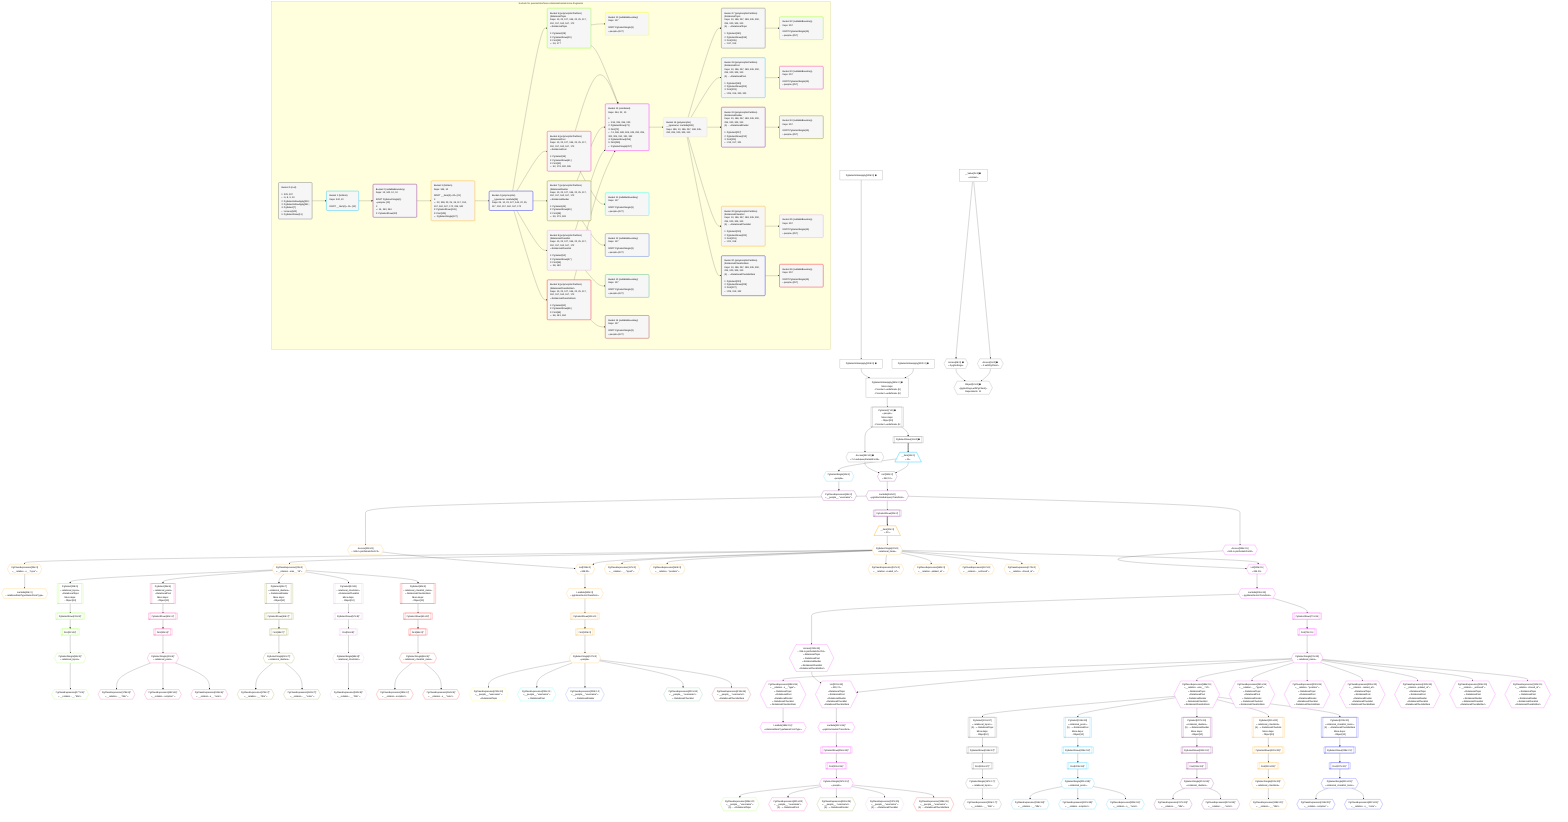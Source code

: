 %%{init: {'themeVariables': { 'fontSize': '12px'}}}%%
graph TD
    classDef path fill:#eee,stroke:#000,color:#000
    classDef plan fill:#fff,stroke-width:1px,color:#000
    classDef itemplan fill:#fff,stroke-width:2px,color:#000
    classDef unbatchedplan fill:#dff,stroke-width:1px,color:#000
    classDef sideeffectplan fill:#fcc,stroke-width:2px,color:#000
    classDef bucket fill:#f6f6f6,color:#000,stroke-width:2px,text-align:left

    subgraph "Buckets for queries/interfaces-relational/nested-more-fragments"
    Bucket0("Bucket 0 (root)<br /><br />1: 329, 337<br />ᐳ: 6, 8, 9, 10<br />2: PgSelectInlineApply[333]<br />3: PgSelectInlineApply[341]<br />4: PgSelect[7]<br />ᐳ: Access[342]<br />5: PgSelectRows[11]"):::bucket
    Bucket1("Bucket 1 (listItem)<br />Deps: 342, 10<br /><br />ROOT __Item{1}ᐸ11ᐳ[12]"):::bucket
    Bucket2("Bucket 2 (nullableBoundary)<br />Deps: 13, 342, 12, 10<br /><br />ROOT PgSelectSingle{1}ᐸpeopleᐳ[13]<br />1: <br />ᐳ: 14, 343, 344<br />2: PgSelectRows[20]"):::bucket
    Bucket3("Bucket 3 (listItem)<br />Deps: 344, 10<br /><br />ROOT __Item{3}ᐸ20ᐳ[21]<br />1: <br />ᐳ: 22, 338, 23, 25, 26, 117, 152, 157, 162, 167, 172, 339, 340<br />2: PgSelectRows[126]<br />3: First[125]<br />ᐳ: PgSelectSingle[127]"):::bucket
    Bucket4("Bucket 4 (polymorphic)<br />__typename: Lambda[26]<br />Deps: 26, 10, 23, 127, 344, 22, 25, 117, 152, 157, 162, 167, 172"):::bucket
    Bucket5("Bucket 5 (polymorphicPartition)<br />|RelationalTopic<br />Deps: 10, 23, 127, 344, 22, 25, 117, 152, 157, 162, 167, 172<br />ᐳRelationalTopic<br /><br />1: PgSelect[28]<br />2: PgSelectRows[33]<br />3: First[32]<br />ᐳ: 34, 177"):::bucket
    Bucket6("Bucket 6 (polymorphicPartition)<br />|RelationalPost<br />Deps: 10, 23, 127, 344, 22, 25, 117, 152, 157, 162, 167, 172<br />ᐳRelationalPost<br /><br />1: PgSelect[36]<br />2: PgSelectRows[41]<br />3: First[40]<br />ᐳ: 42, 178, 182, 185"):::bucket
    Bucket7("Bucket 7 (polymorphicPartition)<br />|RelationalDivider<br />Deps: 10, 23, 127, 344, 22, 25, 117, 152, 157, 162, 167, 172<br />ᐳRelationalDivider<br /><br />1: PgSelect[44]<br />2: PgSelectRows[49]<br />3: First[48]<br />ᐳ: 50, 179, 183"):::bucket
    Bucket8("Bucket 8 (polymorphicPartition)<br />|RelationalChecklist<br />Deps: 10, 23, 127, 344, 22, 25, 117, 152, 157, 162, 167, 172<br />ᐳRelationalChecklist<br /><br />1: PgSelect[52]<br />2: PgSelectRows[57]<br />3: First[56]<br />ᐳ: 58, 180"):::bucket
    Bucket9("Bucket 9 (polymorphicPartition)<br />|RelationalChecklistItem<br />Deps: 10, 23, 127, 344, 22, 25, 117, 152, 157, 162, 167, 172<br />ᐳRelationalChecklistItem<br /><br />1: PgSelect[60]<br />2: PgSelectRows[65]<br />3: First[64]<br />ᐳ: 66, 181, 184"):::bucket
    Bucket10("Bucket 10 (nullableBoundary)<br />Deps: 127<br /><br />ROOT PgSelectSingle{3}ᐸpeopleᐳ[127]"):::bucket
    Bucket11("Bucket 11 (nullableBoundary)<br />Deps: 127<br /><br />ROOT PgSelectSingle{3}ᐸpeopleᐳ[127]"):::bucket
    Bucket12("Bucket 12 (nullableBoundary)<br />Deps: 127<br /><br />ROOT PgSelectSingle{3}ᐸpeopleᐳ[127]"):::bucket
    Bucket13("Bucket 13 (nullableBoundary)<br />Deps: 127<br /><br />ROOT PgSelectSingle{3}ᐸpeopleᐳ[127]"):::bucket
    Bucket14("Bucket 14 (nullableBoundary)<br />Deps: 127<br /><br />ROOT PgSelectSingle{3}ᐸpeopleᐳ[127]"):::bucket
    Bucket15("Bucket 15 (combined)<br />Deps: 344, 22, 10<br /><br />1: <br />ᐳ: 334, 335, 336, 330<br />2: PgSelectRows[73]<br />3: First[72]<br />ᐳ: 74, 186, 188, 189, 245, 290, 295, 300, 305, 310, 331, 332<br />4: PgSelectRows[256]<br />5: First[255]<br />ᐳ: PgSelectSingle[257]"):::bucket
    Bucket16("Bucket 16 (polymorphic)<br />__typename: Lambda[189]<br />Deps: 189, 10, 186, 257, 188, 245, 290, 295, 300, 305, 310"):::bucket
    Bucket17("Bucket 17 (polymorphicPartition)<br />|RelationalTopic<br />Deps: 10, 186, 257, 188, 245, 290, 295, 300, 305, 310<br />(5) ...ᐳRelationalTopic<br /><br />1: PgSelect[191]<br />2: PgSelectRows[196]<br />3: First[195]<br />ᐳ: 197, 315"):::bucket
    Bucket18("Bucket 18 (polymorphicPartition)<br />|RelationalPost<br />Deps: 10, 186, 257, 188, 245, 290, 295, 300, 305, 310<br />(5) ...ᐳRelationalPost<br /><br />1: PgSelect[199]<br />2: PgSelectRows[204]<br />3: First[203]<br />ᐳ: 205, 316, 320, 323"):::bucket
    Bucket19("Bucket 19 (polymorphicPartition)<br />|RelationalDivider<br />Deps: 10, 186, 257, 188, 245, 290, 295, 300, 305, 310<br />(5) ...ᐳRelationalDivider<br /><br />1: PgSelect[207]<br />2: PgSelectRows[212]<br />3: First[211]<br />ᐳ: 213, 317, 321"):::bucket
    Bucket20("Bucket 20 (polymorphicPartition)<br />|RelationalChecklist<br />Deps: 10, 186, 257, 188, 245, 290, 295, 300, 305, 310<br />(5) ...ᐳRelationalChecklist<br /><br />1: PgSelect[215]<br />2: PgSelectRows[220]<br />3: First[219]<br />ᐳ: 221, 318"):::bucket
    Bucket21("Bucket 21 (polymorphicPartition)<br />|RelationalChecklistItem<br />Deps: 10, 186, 257, 188, 245, 290, 295, 300, 305, 310<br />(5) ...ᐳRelationalChecklistItem<br /><br />1: PgSelect[223]<br />2: PgSelectRows[228]<br />3: First[227]<br />ᐳ: 229, 319, 322"):::bucket
    Bucket22("Bucket 22 (nullableBoundary)<br />Deps: 257<br /><br />ROOT PgSelectSingle{15}ᐸpeopleᐳ[257]"):::bucket
    Bucket23("Bucket 23 (nullableBoundary)<br />Deps: 257<br /><br />ROOT PgSelectSingle{15}ᐸpeopleᐳ[257]"):::bucket
    Bucket24("Bucket 24 (nullableBoundary)<br />Deps: 257<br /><br />ROOT PgSelectSingle{15}ᐸpeopleᐳ[257]"):::bucket
    Bucket25("Bucket 25 (nullableBoundary)<br />Deps: 257<br /><br />ROOT PgSelectSingle{15}ᐸpeopleᐳ[257]"):::bucket
    Bucket26("Bucket 26 (nullableBoundary)<br />Deps: 257<br /><br />ROOT PgSelectSingle{15}ᐸpeopleᐳ[257]"):::bucket
    end
    Bucket0 --> Bucket1
    Bucket1 --> Bucket2
    Bucket2 --> Bucket3
    Bucket3 --> Bucket4
    Bucket4 --> Bucket5 & Bucket6 & Bucket7 & Bucket8 & Bucket9
    Bucket5 --> Bucket10 & Bucket15
    Bucket6 --> Bucket11 & Bucket15
    Bucket7 --> Bucket12 & Bucket15
    Bucket8 --> Bucket13 & Bucket15
    Bucket9 --> Bucket14 & Bucket15
    Bucket15 --> Bucket16
    Bucket16 --> Bucket17 & Bucket18 & Bucket19 & Bucket20 & Bucket21
    Bucket17 --> Bucket22
    Bucket18 --> Bucket23
    Bucket19 --> Bucket24
    Bucket20 --> Bucket25
    Bucket21 --> Bucket26

    %% plan dependencies
    PgSelectInlineApply341["PgSelectInlineApply[341∈0] ➊<br />More deps:<br />- Constantᐸundefinedᐳ[6]<br />- Constantᐸundefinedᐳ[6]"]:::plan
    PgSelectInlineApply333["PgSelectInlineApply[333∈0] ➊"]:::plan
    PgSelectInlineApply337["PgSelectInlineApply[337∈0] ➊"]:::plan
    PgSelectInlineApply333 & PgSelectInlineApply337 --> PgSelectInlineApply341
    PgSelect7[["PgSelect[7∈0] ➊<br />ᐸpeopleᐳ<br />More deps:<br />- Object[10]<br />- Constantᐸundefinedᐳ[6]"]]:::plan
    PgSelectInlineApply341 --> PgSelect7
    Object10{{"Object[10∈0] ➊<br />ᐸ{pgSettings,withPgClient}ᐳ<br />Dependents: 11"}}:::plan
    Access8{{"Access[8∈0] ➊<br />ᐸ2.pgSettingsᐳ"}}:::plan
    Access9{{"Access[9∈0] ➊<br />ᐸ2.withPgClientᐳ"}}:::plan
    Access8 & Access9 --> Object10
    __Value2["__Value[2∈0] ➊<br />ᐸcontextᐳ"]:::plan
    __Value2 --> Access8
    __Value2 --> Access9
    PgSelectRows11[["PgSelectRows[11∈0] ➊"]]:::plan
    PgSelect7 --> PgSelectRows11
    PgSelectInlineApply329["PgSelectInlineApply[329∈0] ➊"]:::plan
    PgSelectInlineApply329 --> PgSelectInlineApply333
    Access342{{"Access[342∈0] ➊<br />ᐸ7.m.subqueryDetailsFor16ᐳ"}}:::plan
    PgSelect7 --> Access342
    __Item12[/"__Item[12∈1]<br />ᐸ11ᐳ"\]:::itemplan
    PgSelectRows11 ==> __Item12
    PgSelectSingle13{{"PgSelectSingle[13∈1]<br />ᐸpeopleᐳ"}}:::plan
    __Item12 --> PgSelectSingle13
    List343{{"List[343∈2]<br />ᐸ342,12ᐳ"}}:::plan
    Access342 & __Item12 --> List343
    PgClassExpression14{{"PgClassExpression[14∈2]<br />ᐸ__people__.”username”ᐳ"}}:::plan
    PgSelectSingle13 --> PgClassExpression14
    PgSelectRows20[["PgSelectRows[20∈2]"]]:::plan
    Lambda344{{"Lambda[344∈2]<br />ᐸpgInlineViaSubqueryTransformᐳ"}}:::plan
    Lambda344 --> PgSelectRows20
    List343 --> Lambda344
    List339{{"List[339∈3]<br />ᐸ338,22ᐳ"}}:::plan
    Access338{{"Access[338∈3]<br />ᐸ344.m.joinDetailsFor123ᐳ"}}:::plan
    PgSelectSingle22{{"PgSelectSingle[22∈3]<br />ᐸrelational_itemsᐳ"}}:::plan
    Access338 & PgSelectSingle22 --> List339
    __Item21[/"__Item[21∈3]<br />ᐸ20ᐳ"\]:::itemplan
    PgSelectRows20 ==> __Item21
    __Item21 --> PgSelectSingle22
    PgClassExpression23{{"PgClassExpression[23∈3]<br />ᐸ__relation...ems__.”id”ᐳ"}}:::plan
    PgSelectSingle22 --> PgClassExpression23
    PgClassExpression25{{"PgClassExpression[25∈3]<br />ᐸ__relation...s__.”type”ᐳ"}}:::plan
    PgSelectSingle22 --> PgClassExpression25
    Lambda26{{"Lambda[26∈3]<br />ᐸrelationalItemTypeNameFromTypeᐳ"}}:::plan
    PgClassExpression25 --> Lambda26
    PgClassExpression117{{"PgClassExpression[117∈3]<br />ᐸ__relation...__.”type2”ᐳ"}}:::plan
    PgSelectSingle22 --> PgClassExpression117
    First125[["First[125∈3]"]]:::plan
    PgSelectRows126[["PgSelectRows[126∈3]"]]:::plan
    PgSelectRows126 --> First125
    Lambda340{{"Lambda[340∈3]<br />ᐸpgInlineViaJoinTransformᐳ"}}:::plan
    Lambda340 --> PgSelectRows126
    PgSelectSingle127{{"PgSelectSingle[127∈3]<br />ᐸpeopleᐳ"}}:::plan
    First125 --> PgSelectSingle127
    PgClassExpression152{{"PgClassExpression[152∈3]<br />ᐸ__relation...”position”ᐳ"}}:::plan
    PgSelectSingle22 --> PgClassExpression152
    PgClassExpression157{{"PgClassExpression[157∈3]<br />ᐸ__relation...reated_at”ᐳ"}}:::plan
    PgSelectSingle22 --> PgClassExpression157
    PgClassExpression162{{"PgClassExpression[162∈3]<br />ᐸ__relation...pdated_at”ᐳ"}}:::plan
    PgSelectSingle22 --> PgClassExpression162
    PgClassExpression167{{"PgClassExpression[167∈3]<br />ᐸ__relation..._archived”ᐳ"}}:::plan
    PgSelectSingle22 --> PgClassExpression167
    PgClassExpression172{{"PgClassExpression[172∈3]<br />ᐸ__relation...chived_at”ᐳ"}}:::plan
    PgSelectSingle22 --> PgClassExpression172
    Lambda344 --> Access338
    List339 --> Lambda340
    PgSelect28[["PgSelect[28∈5]<br />ᐸrelational_topicsᐳ<br />ᐳRelationalTopic<br />More deps:<br />- Object[10]"]]:::plan
    PgClassExpression23 --> PgSelect28
    First32[["First[32∈5]^"]]:::plan
    PgSelectRows33[["PgSelectRows[33∈5]^"]]:::plan
    PgSelectRows33 --> First32
    PgSelect28 --> PgSelectRows33
    PgSelectSingle34{{"PgSelectSingle[34∈5]^<br />ᐸrelational_topicsᐳ"}}:::plan
    First32 --> PgSelectSingle34
    PgClassExpression177{{"PgClassExpression[177∈5]^<br />ᐸ__relation...__.”title”ᐳ"}}:::plan
    PgSelectSingle34 --> PgClassExpression177
    PgSelect36[["PgSelect[36∈6]<br />ᐸrelational_postsᐳ<br />ᐳRelationalPost<br />More deps:<br />- Object[10]"]]:::plan
    PgClassExpression23 --> PgSelect36
    First40[["First[40∈6]^"]]:::plan
    PgSelectRows41[["PgSelectRows[41∈6]^"]]:::plan
    PgSelectRows41 --> First40
    PgSelect36 --> PgSelectRows41
    PgSelectSingle42{{"PgSelectSingle[42∈6]^<br />ᐸrelational_postsᐳ"}}:::plan
    First40 --> PgSelectSingle42
    PgClassExpression178{{"PgClassExpression[178∈6]^<br />ᐸ__relation...__.”title”ᐳ"}}:::plan
    PgSelectSingle42 --> PgClassExpression178
    PgClassExpression182{{"PgClassExpression[182∈6]^<br />ᐸ__relation...scription”ᐳ"}}:::plan
    PgSelectSingle42 --> PgClassExpression182
    PgClassExpression185{{"PgClassExpression[185∈6]^<br />ᐸ__relation...s__.”note”ᐳ"}}:::plan
    PgSelectSingle42 --> PgClassExpression185
    PgSelect44[["PgSelect[44∈7]<br />ᐸrelational_dividersᐳ<br />ᐳRelationalDivider<br />More deps:<br />- Object[10]"]]:::plan
    PgClassExpression23 --> PgSelect44
    First48[["First[48∈7]^"]]:::plan
    PgSelectRows49[["PgSelectRows[49∈7]^"]]:::plan
    PgSelectRows49 --> First48
    PgSelect44 --> PgSelectRows49
    PgSelectSingle50{{"PgSelectSingle[50∈7]^<br />ᐸrelational_dividersᐳ"}}:::plan
    First48 --> PgSelectSingle50
    PgClassExpression179{{"PgClassExpression[179∈7]^<br />ᐸ__relation...__.”title”ᐳ"}}:::plan
    PgSelectSingle50 --> PgClassExpression179
    PgClassExpression183{{"PgClassExpression[183∈7]^<br />ᐸ__relation...__.”color”ᐳ"}}:::plan
    PgSelectSingle50 --> PgClassExpression183
    PgSelect52[["PgSelect[52∈8]<br />ᐸrelational_checklistsᐳ<br />ᐳRelationalChecklist<br />More deps:<br />- Object[10]"]]:::plan
    PgClassExpression23 --> PgSelect52
    First56[["First[56∈8]^"]]:::plan
    PgSelectRows57[["PgSelectRows[57∈8]^"]]:::plan
    PgSelectRows57 --> First56
    PgSelect52 --> PgSelectRows57
    PgSelectSingle58{{"PgSelectSingle[58∈8]^<br />ᐸrelational_checklistsᐳ"}}:::plan
    First56 --> PgSelectSingle58
    PgClassExpression180{{"PgClassExpression[180∈8]^<br />ᐸ__relation...__.”title”ᐳ"}}:::plan
    PgSelectSingle58 --> PgClassExpression180
    PgSelect60[["PgSelect[60∈9]<br />ᐸrelational_checklist_itemsᐳ<br />ᐳRelationalChecklistItem<br />More deps:<br />- Object[10]"]]:::plan
    PgClassExpression23 --> PgSelect60
    First64[["First[64∈9]^"]]:::plan
    PgSelectRows65[["PgSelectRows[65∈9]^"]]:::plan
    PgSelectRows65 --> First64
    PgSelect60 --> PgSelectRows65
    PgSelectSingle66{{"PgSelectSingle[66∈9]^<br />ᐸrelational_checklist_itemsᐳ"}}:::plan
    First64 --> PgSelectSingle66
    PgClassExpression181{{"PgClassExpression[181∈9]^<br />ᐸ__relation...scription”ᐳ"}}:::plan
    PgSelectSingle66 --> PgClassExpression181
    PgClassExpression184{{"PgClassExpression[184∈9]^<br />ᐸ__relation...s__.”note”ᐳ"}}:::plan
    PgSelectSingle66 --> PgClassExpression184
    PgClassExpression230{{"PgClassExpression[230∈10]<br />ᐸ__people__.”username”ᐳ<br />ᐳRelationalTopic"}}:::plan
    PgSelectSingle127 --> PgClassExpression230
    PgClassExpression231{{"PgClassExpression[231∈11]<br />ᐸ__people__.”username”ᐳ<br />ᐳRelationalPost"}}:::plan
    PgSelectSingle127 --> PgClassExpression231
    PgClassExpression232{{"PgClassExpression[232∈12]<br />ᐸ__people__.”username”ᐳ<br />ᐳRelationalDivider"}}:::plan
    PgSelectSingle127 --> PgClassExpression232
    PgClassExpression233{{"PgClassExpression[233∈13]<br />ᐸ__people__.”username”ᐳ<br />ᐳRelationalChecklist"}}:::plan
    PgSelectSingle127 --> PgClassExpression233
    PgClassExpression234{{"PgClassExpression[234∈14]<br />ᐸ__people__.”username”ᐳ<br />ᐳRelationalChecklistItem"}}:::plan
    PgSelectSingle127 --> PgClassExpression234
    List331{{"List[331∈15]<br />ᐸ330,74ᐳ<br />ᐳRelationalTopic<br />ᐳRelationalPost<br />ᐳRelationalDivider<br />ᐳRelationalChecklist<br />ᐳRelationalChecklistItem"}}:::plan
    Access330{{"Access[330∈15]<br />ᐸ336.m.joinDetailsFor251ᐳ<br />ᐳRelationalTopic<br />ᐳRelationalPost<br />ᐳRelationalDivider<br />ᐳRelationalChecklist<br />ᐳRelationalChecklistItem"}}:::plan
    PgSelectSingle74{{"PgSelectSingle[74∈15]<br />ᐸrelational_itemsᐳ"}}:::plan
    Access330 & PgSelectSingle74 --> List331
    List335{{"List[335∈15]<br />ᐸ334,22ᐳ"}}:::plan
    Access334{{"Access[334∈15]<br />ᐸ344.m.joinDetailsFor68ᐳ"}}:::plan
    Access334 & PgSelectSingle22 --> List335
    First72[["First[72∈15]"]]:::plan
    PgSelectRows73[["PgSelectRows[73∈15]"]]:::plan
    PgSelectRows73 --> First72
    Lambda336{{"Lambda[336∈15]<br />ᐸpgInlineViaJoinTransformᐳ"}}:::plan
    Lambda336 --> PgSelectRows73
    First72 --> PgSelectSingle74
    PgClassExpression186{{"PgClassExpression[186∈15]<br />ᐸ__relation...ems__.”id”ᐳ<br />ᐳRelationalTopic<br />ᐳRelationalPost<br />ᐳRelationalDivider<br />ᐳRelationalChecklist<br />ᐳRelationalChecklistItem"}}:::plan
    PgSelectSingle74 --> PgClassExpression186
    PgClassExpression188{{"PgClassExpression[188∈15]<br />ᐸ__relation...s__.”type”ᐳ<br />ᐳRelationalTopic<br />ᐳRelationalPost<br />ᐳRelationalDivider<br />ᐳRelationalChecklist<br />ᐳRelationalChecklistItem"}}:::plan
    PgSelectSingle74 --> PgClassExpression188
    Lambda189{{"Lambda[189∈15]^<br />ᐸrelationalItemTypeNameFromTypeᐳ"}}:::plan
    PgClassExpression188 --> Lambda189
    PgClassExpression245{{"PgClassExpression[245∈15]<br />ᐸ__relation...__.”type2”ᐳ<br />ᐳRelationalTopic<br />ᐳRelationalPost<br />ᐳRelationalDivider<br />ᐳRelationalChecklist<br />ᐳRelationalChecklistItem"}}:::plan
    PgSelectSingle74 --> PgClassExpression245
    First255[["First[255∈15]^"]]:::plan
    PgSelectRows256[["PgSelectRows[256∈15]^"]]:::plan
    PgSelectRows256 --> First255
    Lambda332{{"Lambda[332∈15]^<br />ᐸpgInlineViaJoinTransformᐳ"}}:::plan
    Lambda332 --> PgSelectRows256
    PgSelectSingle257{{"PgSelectSingle[257∈15]^<br />ᐸpeopleᐳ"}}:::plan
    First255 --> PgSelectSingle257
    PgClassExpression290{{"PgClassExpression[290∈15]<br />ᐸ__relation...”position”ᐳ<br />ᐳRelationalTopic<br />ᐳRelationalPost<br />ᐳRelationalDivider<br />ᐳRelationalChecklist<br />ᐳRelationalChecklistItem"}}:::plan
    PgSelectSingle74 --> PgClassExpression290
    PgClassExpression295{{"PgClassExpression[295∈15]<br />ᐸ__relation...reated_at”ᐳ<br />ᐳRelationalTopic<br />ᐳRelationalPost<br />ᐳRelationalDivider<br />ᐳRelationalChecklist<br />ᐳRelationalChecklistItem"}}:::plan
    PgSelectSingle74 --> PgClassExpression295
    PgClassExpression300{{"PgClassExpression[300∈15]<br />ᐸ__relation...pdated_at”ᐳ<br />ᐳRelationalTopic<br />ᐳRelationalPost<br />ᐳRelationalDivider<br />ᐳRelationalChecklist<br />ᐳRelationalChecklistItem"}}:::plan
    PgSelectSingle74 --> PgClassExpression300
    PgClassExpression305{{"PgClassExpression[305∈15]<br />ᐸ__relation..._archived”ᐳ<br />ᐳRelationalTopic<br />ᐳRelationalPost<br />ᐳRelationalDivider<br />ᐳRelationalChecklist<br />ᐳRelationalChecklistItem"}}:::plan
    PgSelectSingle74 --> PgClassExpression305
    PgClassExpression310{{"PgClassExpression[310∈15]<br />ᐸ__relation...chived_at”ᐳ<br />ᐳRelationalTopic<br />ᐳRelationalPost<br />ᐳRelationalDivider<br />ᐳRelationalChecklist<br />ᐳRelationalChecklistItem"}}:::plan
    PgSelectSingle74 --> PgClassExpression310
    Lambda336 --> Access330
    List331 --> Lambda332
    Lambda344 --> Access334
    List335 --> Lambda336
    PgSelect191[["PgSelect[191∈17]<br />ᐸrelational_topicsᐳ<br />(5) ...ᐳRelationalTopic<br />More deps:<br />- Object[10]"]]:::plan
    PgClassExpression186 --> PgSelect191
    First195[["First[195∈17]^"]]:::plan
    PgSelectRows196[["PgSelectRows[196∈17]^"]]:::plan
    PgSelectRows196 --> First195
    PgSelect191 --> PgSelectRows196
    PgSelectSingle197{{"PgSelectSingle[197∈17]^<br />ᐸrelational_topicsᐳ"}}:::plan
    First195 --> PgSelectSingle197
    PgClassExpression315{{"PgClassExpression[315∈17]^<br />ᐸ__relation...__.”title”ᐳ"}}:::plan
    PgSelectSingle197 --> PgClassExpression315
    PgSelect199[["PgSelect[199∈18]<br />ᐸrelational_postsᐳ<br />(5) ...ᐳRelationalPost<br />More deps:<br />- Object[10]"]]:::plan
    PgClassExpression186 --> PgSelect199
    First203[["First[203∈18]^"]]:::plan
    PgSelectRows204[["PgSelectRows[204∈18]^"]]:::plan
    PgSelectRows204 --> First203
    PgSelect199 --> PgSelectRows204
    PgSelectSingle205{{"PgSelectSingle[205∈18]^<br />ᐸrelational_postsᐳ"}}:::plan
    First203 --> PgSelectSingle205
    PgClassExpression316{{"PgClassExpression[316∈18]^<br />ᐸ__relation...__.”title”ᐳ"}}:::plan
    PgSelectSingle205 --> PgClassExpression316
    PgClassExpression320{{"PgClassExpression[320∈18]^<br />ᐸ__relation...scription”ᐳ"}}:::plan
    PgSelectSingle205 --> PgClassExpression320
    PgClassExpression323{{"PgClassExpression[323∈18]^<br />ᐸ__relation...s__.”note”ᐳ"}}:::plan
    PgSelectSingle205 --> PgClassExpression323
    PgSelect207[["PgSelect[207∈19]<br />ᐸrelational_dividersᐳ<br />(5) ...ᐳRelationalDivider<br />More deps:<br />- Object[10]"]]:::plan
    PgClassExpression186 --> PgSelect207
    First211[["First[211∈19]^"]]:::plan
    PgSelectRows212[["PgSelectRows[212∈19]^"]]:::plan
    PgSelectRows212 --> First211
    PgSelect207 --> PgSelectRows212
    PgSelectSingle213{{"PgSelectSingle[213∈19]^<br />ᐸrelational_dividersᐳ"}}:::plan
    First211 --> PgSelectSingle213
    PgClassExpression317{{"PgClassExpression[317∈19]^<br />ᐸ__relation...__.”title”ᐳ"}}:::plan
    PgSelectSingle213 --> PgClassExpression317
    PgClassExpression321{{"PgClassExpression[321∈19]^<br />ᐸ__relation...__.”color”ᐳ"}}:::plan
    PgSelectSingle213 --> PgClassExpression321
    PgSelect215[["PgSelect[215∈20]<br />ᐸrelational_checklistsᐳ<br />(5) ...ᐳRelationalChecklist<br />More deps:<br />- Object[10]"]]:::plan
    PgClassExpression186 --> PgSelect215
    First219[["First[219∈20]^"]]:::plan
    PgSelectRows220[["PgSelectRows[220∈20]^"]]:::plan
    PgSelectRows220 --> First219
    PgSelect215 --> PgSelectRows220
    PgSelectSingle221{{"PgSelectSingle[221∈20]^<br />ᐸrelational_checklistsᐳ"}}:::plan
    First219 --> PgSelectSingle221
    PgClassExpression318{{"PgClassExpression[318∈20]^<br />ᐸ__relation...__.”title”ᐳ"}}:::plan
    PgSelectSingle221 --> PgClassExpression318
    PgSelect223[["PgSelect[223∈21]<br />ᐸrelational_checklist_itemsᐳ<br />(5) ...ᐳRelationalChecklistItem<br />More deps:<br />- Object[10]"]]:::plan
    PgClassExpression186 --> PgSelect223
    First227[["First[227∈21]^"]]:::plan
    PgSelectRows228[["PgSelectRows[228∈21]^"]]:::plan
    PgSelectRows228 --> First227
    PgSelect223 --> PgSelectRows228
    PgSelectSingle229{{"PgSelectSingle[229∈21]^<br />ᐸrelational_checklist_itemsᐳ"}}:::plan
    First227 --> PgSelectSingle229
    PgClassExpression319{{"PgClassExpression[319∈21]^<br />ᐸ__relation...scription”ᐳ"}}:::plan
    PgSelectSingle229 --> PgClassExpression319
    PgClassExpression322{{"PgClassExpression[322∈21]^<br />ᐸ__relation...s__.”note”ᐳ"}}:::plan
    PgSelectSingle229 --> PgClassExpression322
    PgClassExpression324{{"PgClassExpression[324∈22]<br />ᐸ__people__.”username”ᐳ<br />(5) ...ᐳRelationalTopic"}}:::plan
    PgSelectSingle257 --> PgClassExpression324
    PgClassExpression325{{"PgClassExpression[325∈23]<br />ᐸ__people__.”username”ᐳ<br />(5) ...ᐳRelationalPost"}}:::plan
    PgSelectSingle257 --> PgClassExpression325
    PgClassExpression326{{"PgClassExpression[326∈24]<br />ᐸ__people__.”username”ᐳ<br />(5) ...ᐳRelationalDivider"}}:::plan
    PgSelectSingle257 --> PgClassExpression326
    PgClassExpression327{{"PgClassExpression[327∈25]<br />ᐸ__people__.”username”ᐳ<br />(5) ...ᐳRelationalChecklist"}}:::plan
    PgSelectSingle257 --> PgClassExpression327
    PgClassExpression328{{"PgClassExpression[328∈26]<br />ᐸ__people__.”username”ᐳ<br />(5) ...ᐳRelationalChecklistItem"}}:::plan
    PgSelectSingle257 --> PgClassExpression328

    %% define steps
    classDef bucket0 stroke:#696969
    class Bucket0,__Value2,PgSelect7,Access8,Access9,Object10,PgSelectRows11,PgSelectInlineApply329,PgSelectInlineApply333,PgSelectInlineApply337,PgSelectInlineApply341,Access342 bucket0
    classDef bucket1 stroke:#00bfff
    class Bucket1,__Item12,PgSelectSingle13 bucket1
    classDef bucket2 stroke:#7f007f
    class Bucket2,PgClassExpression14,PgSelectRows20,List343,Lambda344 bucket2
    classDef bucket3 stroke:#ffa500
    class Bucket3,__Item21,PgSelectSingle22,PgClassExpression23,PgClassExpression25,Lambda26,PgClassExpression117,First125,PgSelectRows126,PgSelectSingle127,PgClassExpression152,PgClassExpression157,PgClassExpression162,PgClassExpression167,PgClassExpression172,Access338,List339,Lambda340 bucket3
    classDef bucket4 stroke:#0000ff
    class Bucket4 bucket4
    classDef bucket5 stroke:#7fff00
    class Bucket5,PgSelect28,First32,PgSelectRows33,PgSelectSingle34,PgClassExpression177 bucket5
    classDef bucket6 stroke:#ff1493
    class Bucket6,PgSelect36,First40,PgSelectRows41,PgSelectSingle42,PgClassExpression178,PgClassExpression182,PgClassExpression185 bucket6
    classDef bucket7 stroke:#808000
    class Bucket7,PgSelect44,First48,PgSelectRows49,PgSelectSingle50,PgClassExpression179,PgClassExpression183 bucket7
    classDef bucket8 stroke:#dda0dd
    class Bucket8,PgSelect52,First56,PgSelectRows57,PgSelectSingle58,PgClassExpression180 bucket8
    classDef bucket9 stroke:#ff0000
    class Bucket9,PgSelect60,First64,PgSelectRows65,PgSelectSingle66,PgClassExpression181,PgClassExpression184 bucket9
    classDef bucket10 stroke:#ffff00
    class Bucket10,PgClassExpression230 bucket10
    classDef bucket11 stroke:#00ffff
    class Bucket11,PgClassExpression231 bucket11
    classDef bucket12 stroke:#4169e1
    class Bucket12,PgClassExpression232 bucket12
    classDef bucket13 stroke:#3cb371
    class Bucket13,PgClassExpression233 bucket13
    classDef bucket14 stroke:#a52a2a
    class Bucket14,PgClassExpression234 bucket14
    classDef bucket15 stroke:#ff00ff
    class Bucket15,First72,PgSelectRows73,PgSelectSingle74,PgClassExpression186,PgClassExpression188,Lambda189,PgClassExpression245,First255,PgSelectRows256,PgSelectSingle257,PgClassExpression290,PgClassExpression295,PgClassExpression300,PgClassExpression305,PgClassExpression310,Access330,List331,Lambda332,Access334,List335,Lambda336 bucket15
    classDef bucket16 stroke:#f5deb3
    class Bucket16 bucket16
    classDef bucket17 stroke:#696969
    class Bucket17,PgSelect191,First195,PgSelectRows196,PgSelectSingle197,PgClassExpression315 bucket17
    classDef bucket18 stroke:#00bfff
    class Bucket18,PgSelect199,First203,PgSelectRows204,PgSelectSingle205,PgClassExpression316,PgClassExpression320,PgClassExpression323 bucket18
    classDef bucket19 stroke:#7f007f
    class Bucket19,PgSelect207,First211,PgSelectRows212,PgSelectSingle213,PgClassExpression317,PgClassExpression321 bucket19
    classDef bucket20 stroke:#ffa500
    class Bucket20,PgSelect215,First219,PgSelectRows220,PgSelectSingle221,PgClassExpression318 bucket20
    classDef bucket21 stroke:#0000ff
    class Bucket21,PgSelect223,First227,PgSelectRows228,PgSelectSingle229,PgClassExpression319,PgClassExpression322 bucket21
    classDef bucket22 stroke:#7fff00
    class Bucket22,PgClassExpression324 bucket22
    classDef bucket23 stroke:#ff1493
    class Bucket23,PgClassExpression325 bucket23
    classDef bucket24 stroke:#808000
    class Bucket24,PgClassExpression326 bucket24
    classDef bucket25 stroke:#dda0dd
    class Bucket25,PgClassExpression327 bucket25
    classDef bucket26 stroke:#ff0000
    class Bucket26,PgClassExpression328 bucket26